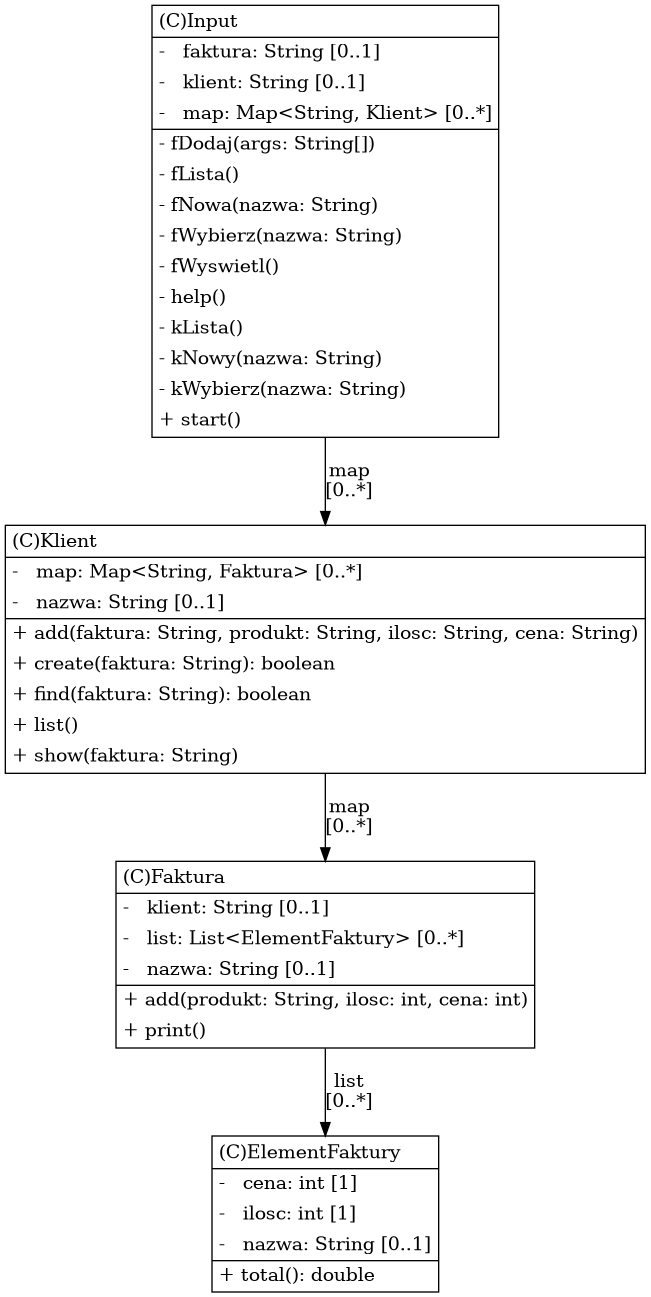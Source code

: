 @startuml

/' diagram meta data start
config=StructureConfiguration;
{
  "projectClassification": {
    "searchMode": "OpenProject", // OpenProject, AllProjects
    "includedProjects": "",
    "pathEndKeywords": "*.impl",
    "isClientPath": "",
    "isClientName": "",
    "isTestPath": "",
    "isTestName": "",
    "isMappingPath": "",
    "isMappingName": "",
    "isDataAccessPath": "",
    "isDataAccessName": "",
    "isDataStructurePath": "",
    "isDataStructureName": "",
    "isInterfaceStructuresPath": "",
    "isInterfaceStructuresName": "",
    "isEntryPointPath": "",
    "isEntryPointName": ""
  },
  "graphRestriction": {
    "classPackageExcludeFilter": "",
    "classPackageIncludeFilter": "",
    "classNameExcludeFilter": "",
    "classNameIncludeFilter": "",
    "methodNameExcludeFilter": "",
    "methodNameIncludeFilter": "",
    "removeByInheritance": "", // inheritance/annotation based filtering is done in a second step
    "removeByAnnotation": "",
    "removeByClassPackage": "", // cleanup the graph after inheritance/annotation based filtering is done
    "removeByClassName": "",
    "cutMappings": false,
    "cutEnum": true,
    "cutTests": true,
    "cutClient": true,
    "cutDataAccess": false,
    "cutInterfaceStructures": false,
    "cutDataStructures": false,
    "cutGetterAndSetter": true,
    "cutConstructors": true
  },
  "graphTraversal": {
    "forwardDepth": 3,
    "backwardDepth": 3,
    "classPackageExcludeFilter": "",
    "classPackageIncludeFilter": "",
    "classNameExcludeFilter": "",
    "classNameIncludeFilter": "",
    "methodNameExcludeFilter": "",
    "methodNameIncludeFilter": "",
    "hideMappings": false,
    "hideDataStructures": false,
    "hidePrivateMethods": true,
    "hideInterfaceCalls": true, // indirection: implementation -> interface (is hidden) -> implementation
    "onlyShowApplicationEntryPoints": false // root node is included
  },
  "details": {
    "aggregation": "GroupByClass", // ByClass, GroupByClass, None
    "showClassGenericTypes": false,
    "showMethods": true,
    "showMethodParameterNames": true,
    "showMethodParameterTypes": true,
    "showMethodReturnType": true,
    "showPackageLevels": 0,
    "showDetailedClassStructure": true
  },
  "rootClass": "kw.org.lab2.Input"
}
diagram meta data end '/



digraph g {
    rankdir="TB"
    splines=polyline
    

'nodes 
ElementFaktury1179842735[
	label=<<TABLE BORDER="1" CELLBORDER="0" CELLPADDING="4" CELLSPACING="0">
<TR><TD ALIGN="LEFT" >(C)ElementFaktury</TD></TR>
<HR/>
<TR><TD ALIGN="LEFT" >-   cena: int [1]</TD></TR>
<TR><TD ALIGN="LEFT" >-   ilosc: int [1]</TD></TR>
<TR><TD ALIGN="LEFT" >-   nazwa: String [0..1]</TD></TR>
<HR/>
<TR><TD ALIGN="LEFT" >+ total(): double</TD></TR>
</TABLE>>
	style=filled
	margin=0
	shape=plaintext
	fillcolor="#FFFFFF"
];

Faktura1179842735[
	label=<<TABLE BORDER="1" CELLBORDER="0" CELLPADDING="4" CELLSPACING="0">
<TR><TD ALIGN="LEFT" >(C)Faktura</TD></TR>
<HR/>
<TR><TD ALIGN="LEFT" >-   klient: String [0..1]</TD></TR>
<TR><TD ALIGN="LEFT" >-   list: List&lt;ElementFaktury&gt; [0..*]</TD></TR>
<TR><TD ALIGN="LEFT" >-   nazwa: String [0..1]</TD></TR>
<HR/>
<TR><TD ALIGN="LEFT" >+ add(produkt: String, ilosc: int, cena: int)</TD></TR>
<TR><TD ALIGN="LEFT" >+ print()</TD></TR>
</TABLE>>
	style=filled
	margin=0
	shape=plaintext
	fillcolor="#FFFFFF"
];

Input1179842735[
	label=<<TABLE BORDER="1" CELLBORDER="0" CELLPADDING="4" CELLSPACING="0">
<TR><TD ALIGN="LEFT" >(C)Input</TD></TR>
<HR/>
<TR><TD ALIGN="LEFT" >-   faktura: String [0..1]</TD></TR>
<TR><TD ALIGN="LEFT" >-   klient: String [0..1]</TD></TR>
<TR><TD ALIGN="LEFT" >-   map: Map&lt;String, Klient&gt; [0..*]</TD></TR>
<HR/>
<TR><TD ALIGN="LEFT" >- fDodaj(args: String[])</TD></TR>
<TR><TD ALIGN="LEFT" >- fLista()</TD></TR>
<TR><TD ALIGN="LEFT" >- fNowa(nazwa: String)</TD></TR>
<TR><TD ALIGN="LEFT" >- fWybierz(nazwa: String)</TD></TR>
<TR><TD ALIGN="LEFT" >- fWyswietl()</TD></TR>
<TR><TD ALIGN="LEFT" >- help()</TD></TR>
<TR><TD ALIGN="LEFT" >- kLista()</TD></TR>
<TR><TD ALIGN="LEFT" >- kNowy(nazwa: String)</TD></TR>
<TR><TD ALIGN="LEFT" >- kWybierz(nazwa: String)</TD></TR>
<TR><TD ALIGN="LEFT" >+ start()</TD></TR>
</TABLE>>
	style=filled
	margin=0
	shape=plaintext
	fillcolor="#FFFFFF"
];

Klient1179842735[
	label=<<TABLE BORDER="1" CELLBORDER="0" CELLPADDING="4" CELLSPACING="0">
<TR><TD ALIGN="LEFT" >(C)Klient</TD></TR>
<HR/>
<TR><TD ALIGN="LEFT" >-   map: Map&lt;String, Faktura&gt; [0..*]</TD></TR>
<TR><TD ALIGN="LEFT" >-   nazwa: String [0..1]</TD></TR>
<HR/>
<TR><TD ALIGN="LEFT" >+ add(faktura: String, produkt: String, ilosc: String, cena: String)</TD></TR>
<TR><TD ALIGN="LEFT" >+ create(faktura: String): boolean</TD></TR>
<TR><TD ALIGN="LEFT" >+ find(faktura: String): boolean</TD></TR>
<TR><TD ALIGN="LEFT" >+ list()</TD></TR>
<TR><TD ALIGN="LEFT" >+ show(faktura: String)</TD></TR>
</TABLE>>
	style=filled
	margin=0
	shape=plaintext
	fillcolor="#FFFFFF"
];

'edges    
Faktura1179842735 -> ElementFaktury1179842735[label="list
[0..*]"];
Input1179842735 -> Klient1179842735[label="map
[0..*]"];
Klient1179842735 -> Faktura1179842735[label="map
[0..*]"];
    
}
@enduml